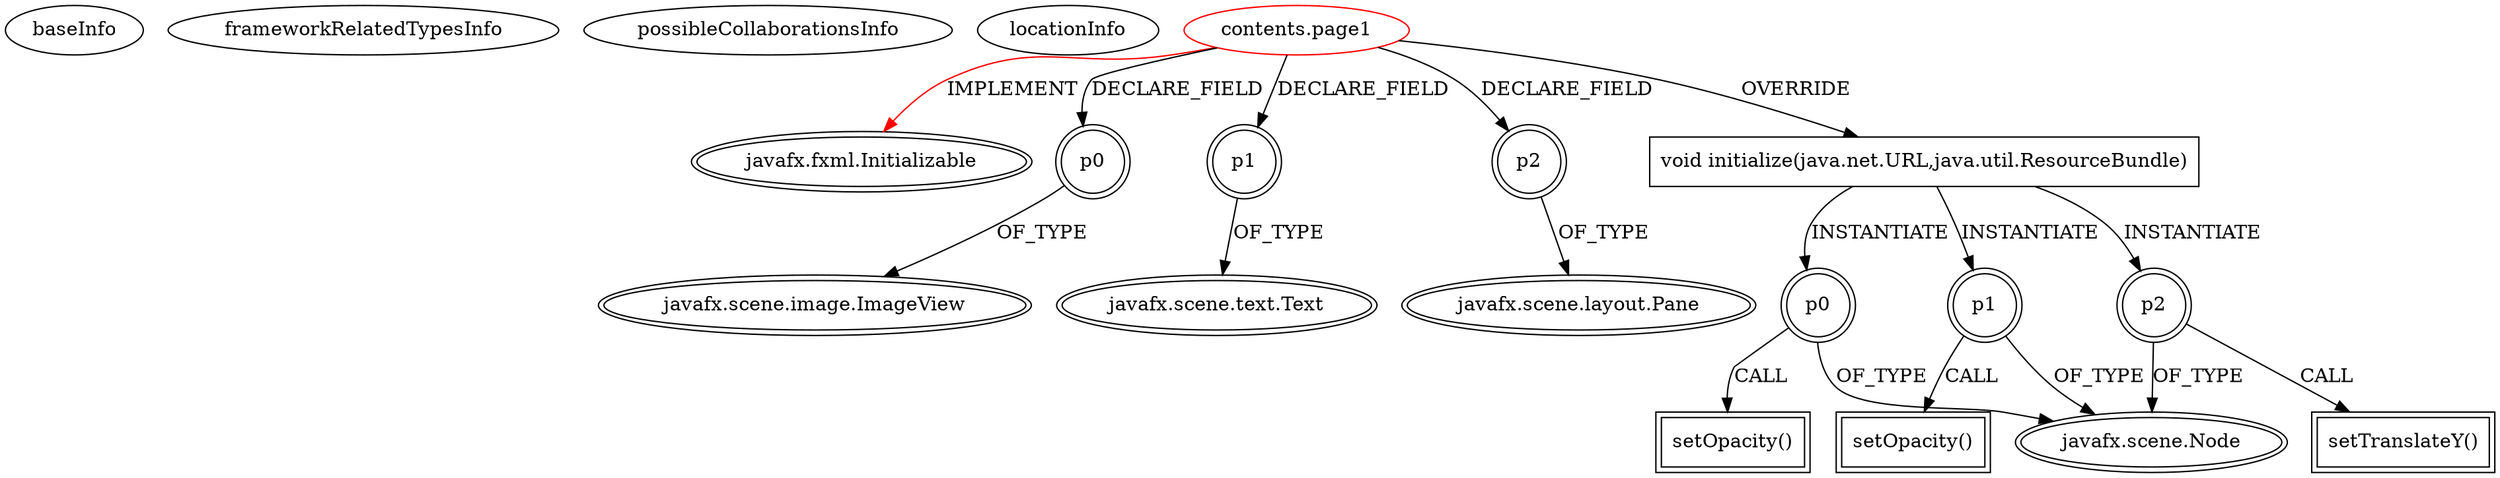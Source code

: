 digraph {
baseInfo[graphId=4237,category="extension_graph",isAnonymous=false,possibleRelation=false]
frameworkRelatedTypesInfo[0="javafx.fxml.Initializable"]
possibleCollaborationsInfo[]
locationInfo[projectName="skrb-SimplePresenter",filePath="/skrb-SimplePresenter/SimplePresenter-master/src/contents/page1.java",contextSignature="page1",graphId="4237"]
0[label="contents.page1",vertexType="ROOT_CLIENT_CLASS_DECLARATION",isFrameworkType=false,color=red]
1[label="javafx.fxml.Initializable",vertexType="FRAMEWORK_INTERFACE_TYPE",isFrameworkType=true,peripheries=2]
2[label="p0",vertexType="FIELD_DECLARATION",isFrameworkType=true,peripheries=2,shape=circle]
3[label="javafx.scene.image.ImageView",vertexType="FRAMEWORK_CLASS_TYPE",isFrameworkType=true,peripheries=2]
4[label="p1",vertexType="FIELD_DECLARATION",isFrameworkType=true,peripheries=2,shape=circle]
5[label="javafx.scene.text.Text",vertexType="FRAMEWORK_CLASS_TYPE",isFrameworkType=true,peripheries=2]
6[label="p2",vertexType="FIELD_DECLARATION",isFrameworkType=true,peripheries=2,shape=circle]
7[label="javafx.scene.layout.Pane",vertexType="FRAMEWORK_CLASS_TYPE",isFrameworkType=true,peripheries=2]
8[label="void initialize(java.net.URL,java.util.ResourceBundle)",vertexType="OVERRIDING_METHOD_DECLARATION",isFrameworkType=false,shape=box]
9[label="p0",vertexType="VARIABLE_EXPRESION",isFrameworkType=true,peripheries=2,shape=circle]
11[label="javafx.scene.Node",vertexType="FRAMEWORK_CLASS_TYPE",isFrameworkType=true,peripheries=2]
10[label="setOpacity()",vertexType="INSIDE_CALL",isFrameworkType=true,peripheries=2,shape=box]
12[label="p1",vertexType="VARIABLE_EXPRESION",isFrameworkType=true,peripheries=2,shape=circle]
13[label="setOpacity()",vertexType="INSIDE_CALL",isFrameworkType=true,peripheries=2,shape=box]
15[label="p2",vertexType="VARIABLE_EXPRESION",isFrameworkType=true,peripheries=2,shape=circle]
16[label="setTranslateY()",vertexType="INSIDE_CALL",isFrameworkType=true,peripheries=2,shape=box]
0->1[label="IMPLEMENT",color=red]
0->2[label="DECLARE_FIELD"]
2->3[label="OF_TYPE"]
0->4[label="DECLARE_FIELD"]
4->5[label="OF_TYPE"]
0->6[label="DECLARE_FIELD"]
6->7[label="OF_TYPE"]
0->8[label="OVERRIDE"]
8->9[label="INSTANTIATE"]
9->11[label="OF_TYPE"]
9->10[label="CALL"]
8->12[label="INSTANTIATE"]
12->11[label="OF_TYPE"]
12->13[label="CALL"]
8->15[label="INSTANTIATE"]
15->11[label="OF_TYPE"]
15->16[label="CALL"]
}
